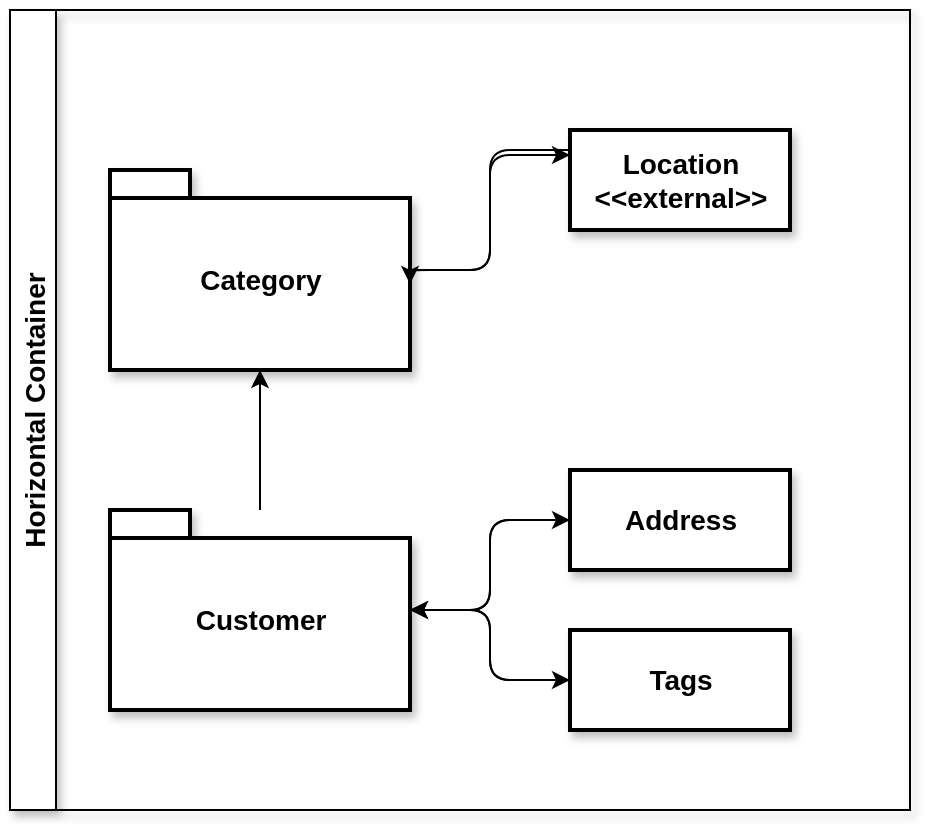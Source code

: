<mxfile version="15.8.9" type="github">
  <diagram id="SGoo7594ejM6hdcbBLTq" name="manager">
    <mxGraphModel dx="1422" dy="762" grid="1" gridSize="10" guides="1" tooltips="1" connect="1" arrows="1" fold="1" page="1" pageScale="1" pageWidth="827" pageHeight="1169" math="0" shadow="0">
      <root>
        <mxCell id="0" />
        <mxCell id="1" parent="0" />
        <mxCell id="34lWCgS26-VL2Cyfg5P--5" style="edgeStyle=orthogonalEdgeStyle;rounded=1;orthogonalLoop=1;jettySize=auto;html=1;entryX=0;entryY=0.25;entryDx=0;entryDy=0;" edge="1" parent="1" source="34lWCgS26-VL2Cyfg5P--1" target="34lWCgS26-VL2Cyfg5P--4">
          <mxGeometry relative="1" as="geometry" />
        </mxCell>
        <mxCell id="34lWCgS26-VL2Cyfg5P--1" value="Category" style="shape=folder;fontStyle=1;spacingTop=10;tabWidth=40;tabHeight=14;tabPosition=left;html=1;shadow=1;fontSize=14;strokeWidth=2;" vertex="1" parent="1">
          <mxGeometry x="310" y="120" width="150" height="100" as="geometry" />
        </mxCell>
        <mxCell id="34lWCgS26-VL2Cyfg5P--3" style="edgeStyle=orthogonalEdgeStyle;rounded=0;orthogonalLoop=1;jettySize=auto;html=1;" edge="1" parent="1" source="34lWCgS26-VL2Cyfg5P--2" target="34lWCgS26-VL2Cyfg5P--1">
          <mxGeometry relative="1" as="geometry" />
        </mxCell>
        <mxCell id="34lWCgS26-VL2Cyfg5P--8" style="edgeStyle=orthogonalEdgeStyle;rounded=1;orthogonalLoop=1;jettySize=auto;html=1;entryX=0;entryY=0.5;entryDx=0;entryDy=0;" edge="1" parent="1" source="34lWCgS26-VL2Cyfg5P--2" target="34lWCgS26-VL2Cyfg5P--6">
          <mxGeometry relative="1" as="geometry" />
        </mxCell>
        <mxCell id="34lWCgS26-VL2Cyfg5P--9" style="edgeStyle=orthogonalEdgeStyle;rounded=1;orthogonalLoop=1;jettySize=auto;html=1;" edge="1" parent="1" source="34lWCgS26-VL2Cyfg5P--2" target="34lWCgS26-VL2Cyfg5P--7">
          <mxGeometry relative="1" as="geometry" />
        </mxCell>
        <mxCell id="34lWCgS26-VL2Cyfg5P--2" value="Customer" style="shape=folder;fontStyle=1;spacingTop=10;tabWidth=40;tabHeight=14;tabPosition=left;html=1;" vertex="1" parent="1">
          <mxGeometry x="310" y="290" width="150" height="100" as="geometry" />
        </mxCell>
        <mxCell id="34lWCgS26-VL2Cyfg5P--13" style="edgeStyle=orthogonalEdgeStyle;rounded=1;orthogonalLoop=1;jettySize=auto;html=1;entryX=0;entryY=0;entryDx=150;entryDy=57;entryPerimeter=0;fontSize=14;" edge="1" parent="1" source="34lWCgS26-VL2Cyfg5P--4" target="34lWCgS26-VL2Cyfg5P--1">
          <mxGeometry relative="1" as="geometry">
            <Array as="points">
              <mxPoint x="500" y="110" />
              <mxPoint x="500" y="170" />
              <mxPoint x="460" y="170" />
            </Array>
          </mxGeometry>
        </mxCell>
        <mxCell id="34lWCgS26-VL2Cyfg5P--6" value="Address" style="html=1;" vertex="1" parent="1">
          <mxGeometry x="540" y="270" width="110" height="50" as="geometry" />
        </mxCell>
        <mxCell id="34lWCgS26-VL2Cyfg5P--7" value="Tags" style="html=1;" vertex="1" parent="1">
          <mxGeometry x="540" y="350" width="110" height="50" as="geometry" />
        </mxCell>
        <mxCell id="34lWCgS26-VL2Cyfg5P--15" style="edgeStyle=orthogonalEdgeStyle;rounded=1;orthogonalLoop=1;jettySize=auto;html=1;fontSize=14;" edge="1" parent="1" source="34lWCgS26-VL2Cyfg5P--10" target="34lWCgS26-VL2Cyfg5P--12">
          <mxGeometry relative="1" as="geometry" />
        </mxCell>
        <mxCell id="34lWCgS26-VL2Cyfg5P--10" value="Tags" style="html=1;shadow=1;fontStyle=1;fontSize=14;strokeWidth=2;" vertex="1" parent="1">
          <mxGeometry x="540" y="350" width="110" height="50" as="geometry" />
        </mxCell>
        <mxCell id="34lWCgS26-VL2Cyfg5P--14" style="edgeStyle=orthogonalEdgeStyle;rounded=1;orthogonalLoop=1;jettySize=auto;html=1;fontSize=14;" edge="1" parent="1" source="34lWCgS26-VL2Cyfg5P--11" target="34lWCgS26-VL2Cyfg5P--12">
          <mxGeometry relative="1" as="geometry" />
        </mxCell>
        <mxCell id="34lWCgS26-VL2Cyfg5P--11" value="Address" style="html=1;shadow=1;fontStyle=1;fontSize=14;strokeWidth=2;" vertex="1" parent="1">
          <mxGeometry x="540" y="270" width="110" height="50" as="geometry" />
        </mxCell>
        <mxCell id="34lWCgS26-VL2Cyfg5P--12" value="Customer" style="shape=folder;fontStyle=1;spacingTop=10;tabWidth=40;tabHeight=14;tabPosition=left;html=1;shadow=1;fontSize=14;strokeWidth=2;" vertex="1" parent="1">
          <mxGeometry x="310" y="290" width="150" height="100" as="geometry" />
        </mxCell>
        <mxCell id="34lWCgS26-VL2Cyfg5P--16" value="Horizontal Container" style="swimlane;horizontal=0;shadow=1;fontSize=14;" vertex="1" parent="1">
          <mxGeometry x="260" y="40" width="450" height="400" as="geometry" />
        </mxCell>
        <mxCell id="34lWCgS26-VL2Cyfg5P--4" value="Location&lt;br&gt;&amp;lt;&amp;lt;external&amp;gt;&amp;gt;" style="html=1;shadow=1;fontStyle=1;fontSize=14;strokeWidth=2;" vertex="1" parent="34lWCgS26-VL2Cyfg5P--16">
          <mxGeometry x="280" y="60" width="110" height="50" as="geometry" />
        </mxCell>
      </root>
    </mxGraphModel>
  </diagram>
</mxfile>

